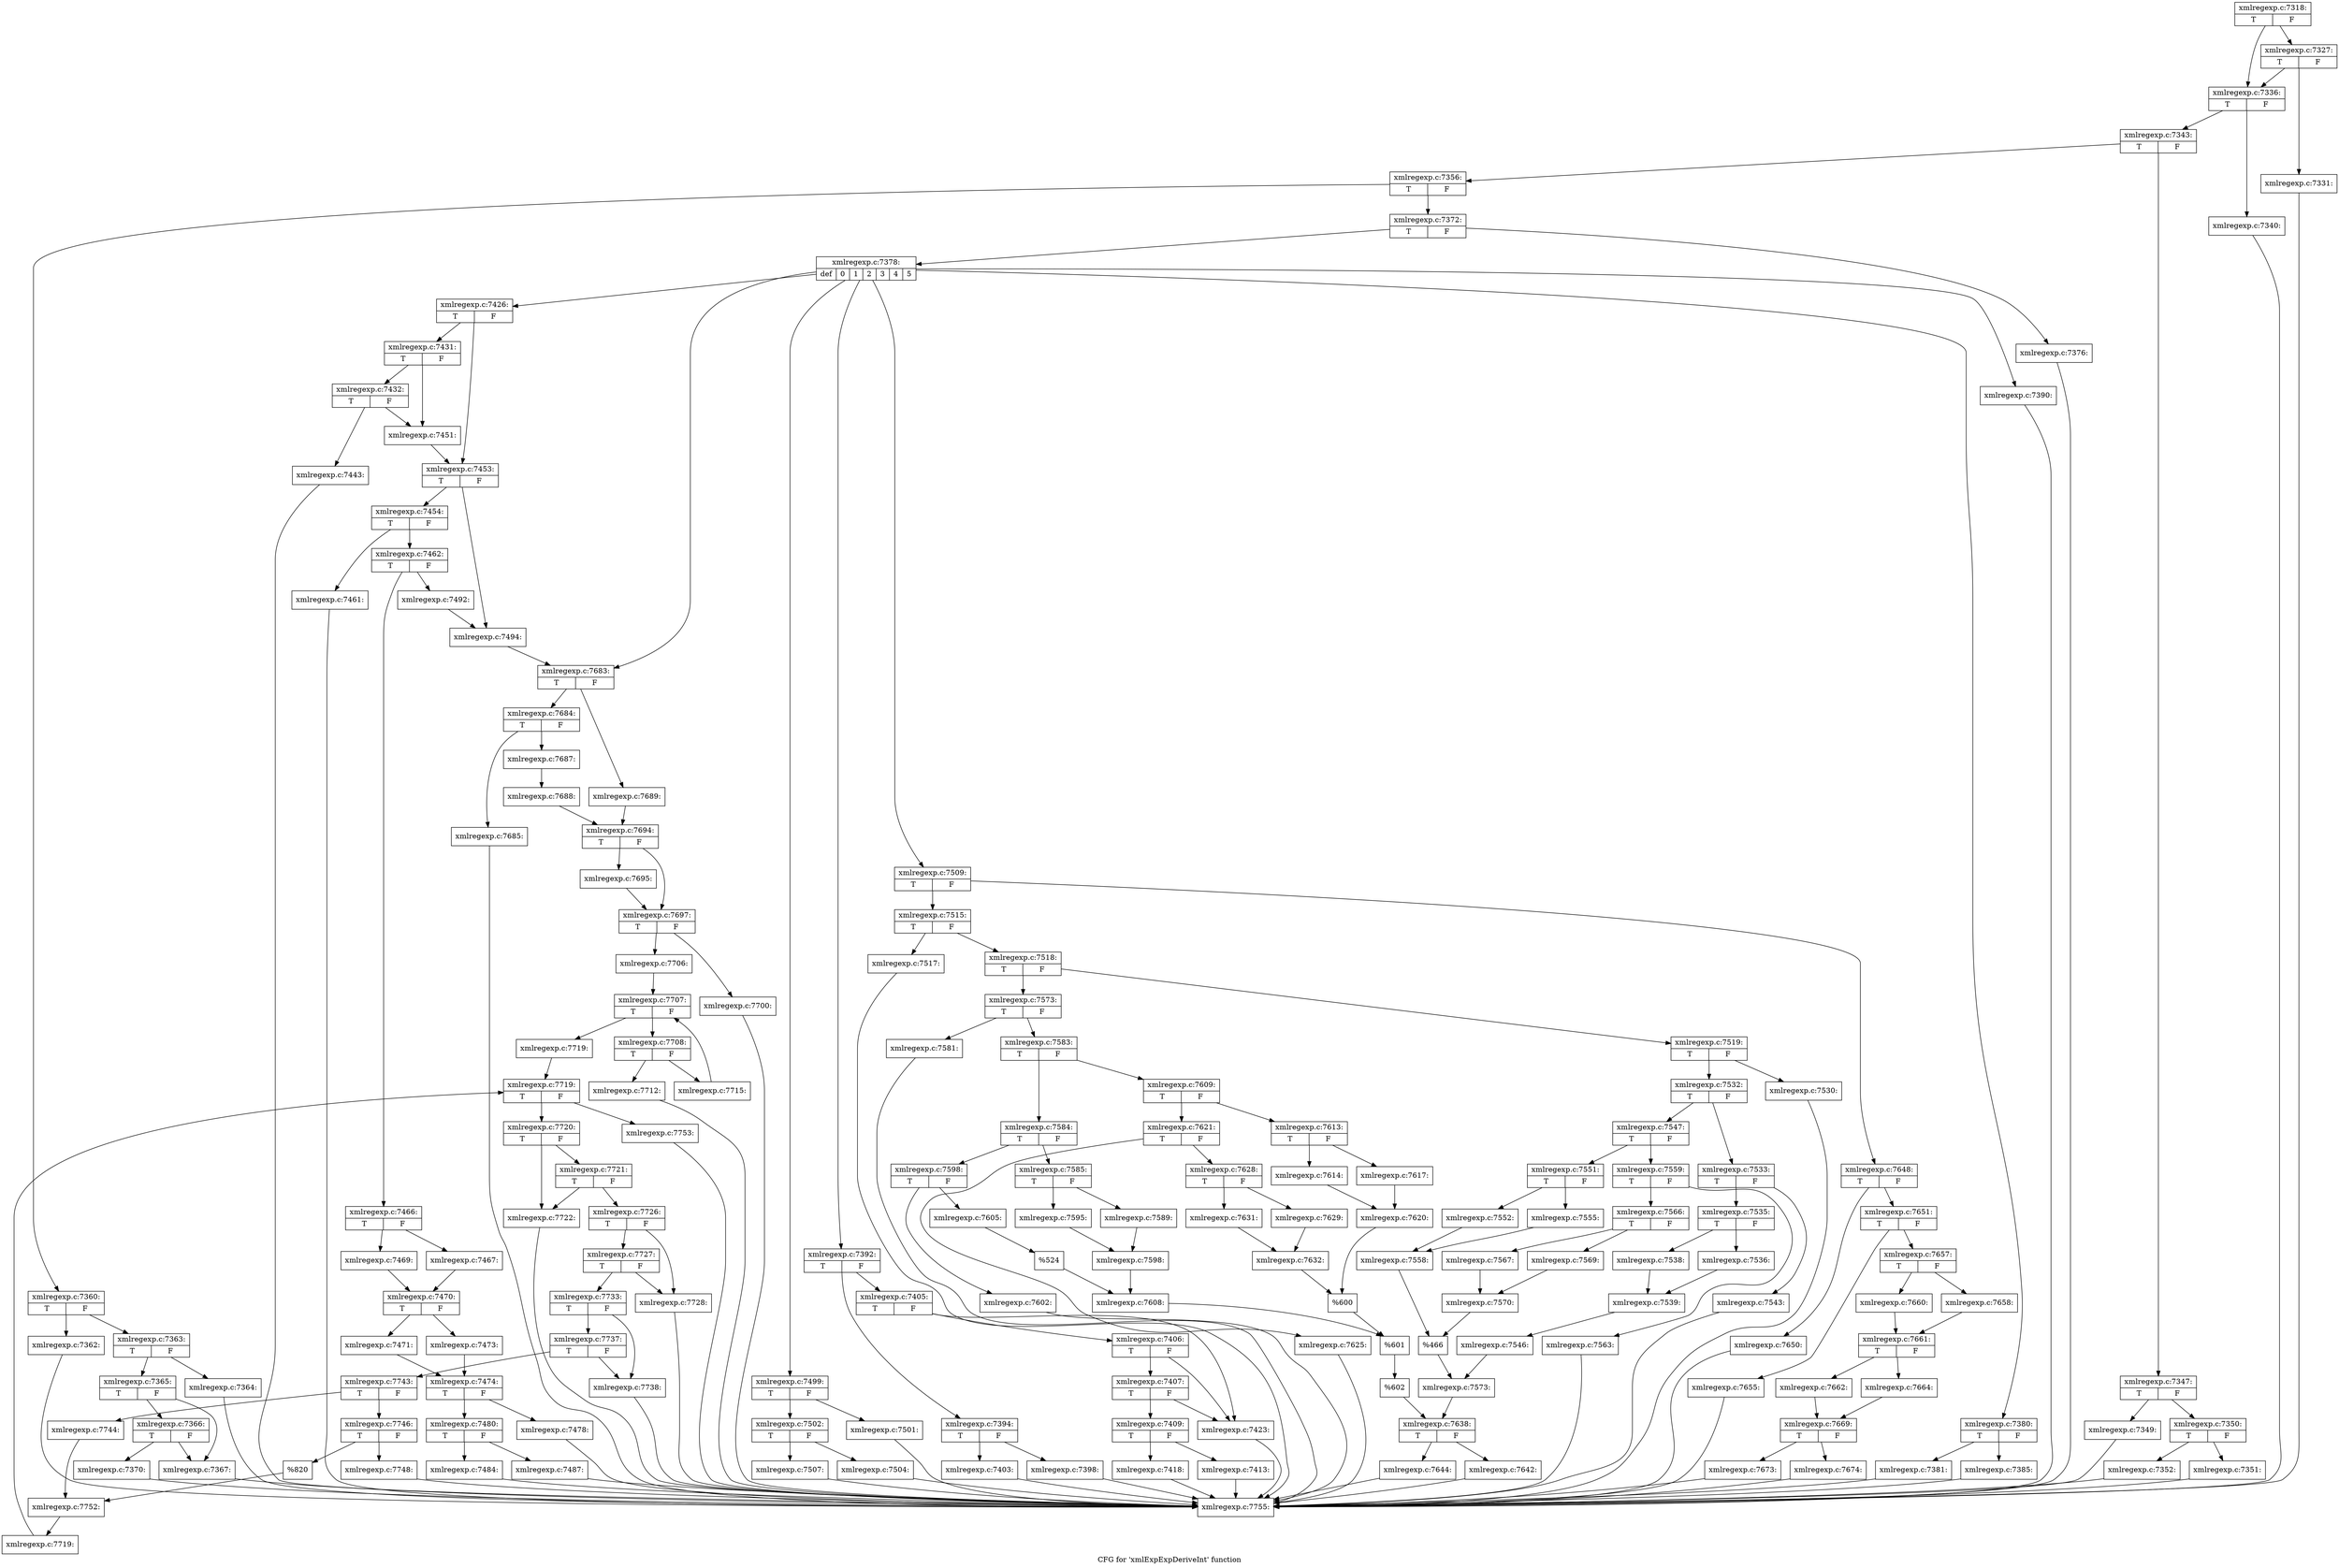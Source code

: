 digraph "CFG for 'xmlExpExpDeriveInt' function" {
	label="CFG for 'xmlExpExpDeriveInt' function";

	Node0x451abf0 [shape=record,label="{xmlregexp.c:7318:|{<s0>T|<s1>F}}"];
	Node0x451abf0 -> Node0x4530070;
	Node0x451abf0 -> Node0x4530020;
	Node0x4530070 [shape=record,label="{xmlregexp.c:7327:|{<s0>T|<s1>F}}"];
	Node0x4530070 -> Node0x452ffd0;
	Node0x4530070 -> Node0x4530020;
	Node0x452ffd0 [shape=record,label="{xmlregexp.c:7331:}"];
	Node0x452ffd0 -> Node0x452a3c0;
	Node0x4530020 [shape=record,label="{xmlregexp.c:7336:|{<s0>T|<s1>F}}"];
	Node0x4530020 -> Node0x4530a20;
	Node0x4530020 -> Node0x4530a70;
	Node0x4530a20 [shape=record,label="{xmlregexp.c:7340:}"];
	Node0x4530a20 -> Node0x452a3c0;
	Node0x4530a70 [shape=record,label="{xmlregexp.c:7343:|{<s0>T|<s1>F}}"];
	Node0x4530a70 -> Node0x45314b0;
	Node0x4530a70 -> Node0x4531500;
	Node0x45314b0 [shape=record,label="{xmlregexp.c:7347:|{<s0>T|<s1>F}}"];
	Node0x45314b0 -> Node0x4531ea0;
	Node0x45314b0 -> Node0x4531ef0;
	Node0x4531ea0 [shape=record,label="{xmlregexp.c:7349:}"];
	Node0x4531ea0 -> Node0x452a3c0;
	Node0x4531ef0 [shape=record,label="{xmlregexp.c:7350:|{<s0>T|<s1>F}}"];
	Node0x4531ef0 -> Node0x4532350;
	Node0x4531ef0 -> Node0x45323a0;
	Node0x4532350 [shape=record,label="{xmlregexp.c:7351:}"];
	Node0x4532350 -> Node0x452a3c0;
	Node0x45323a0 [shape=record,label="{xmlregexp.c:7352:}"];
	Node0x45323a0 -> Node0x452a3c0;
	Node0x4531500 [shape=record,label="{xmlregexp.c:7356:|{<s0>T|<s1>F}}"];
	Node0x4531500 -> Node0x45332f0;
	Node0x4531500 -> Node0x4533340;
	Node0x45332f0 [shape=record,label="{xmlregexp.c:7360:|{<s0>T|<s1>F}}"];
	Node0x45332f0 -> Node0x4533ce0;
	Node0x45332f0 -> Node0x4533d30;
	Node0x4533ce0 [shape=record,label="{xmlregexp.c:7362:}"];
	Node0x4533ce0 -> Node0x452a3c0;
	Node0x4533d30 [shape=record,label="{xmlregexp.c:7363:|{<s0>T|<s1>F}}"];
	Node0x4533d30 -> Node0x4534280;
	Node0x4533d30 -> Node0x45342d0;
	Node0x4534280 [shape=record,label="{xmlregexp.c:7364:}"];
	Node0x4534280 -> Node0x452a3c0;
	Node0x45342d0 [shape=record,label="{xmlregexp.c:7365:|{<s0>T|<s1>F}}"];
	Node0x45342d0 -> Node0x4534ce0;
	Node0x45342d0 -> Node0x4534d80;
	Node0x4534d80 [shape=record,label="{xmlregexp.c:7366:|{<s0>T|<s1>F}}"];
	Node0x4534d80 -> Node0x4534ce0;
	Node0x4534d80 -> Node0x4534d30;
	Node0x4534ce0 [shape=record,label="{xmlregexp.c:7367:}"];
	Node0x4534ce0 -> Node0x452a3c0;
	Node0x4534d30 [shape=record,label="{xmlregexp.c:7370:}"];
	Node0x4534d30 -> Node0x452a3c0;
	Node0x4533340 [shape=record,label="{xmlregexp.c:7372:|{<s0>T|<s1>F}}"];
	Node0x4533340 -> Node0x4535dd0;
	Node0x4533340 -> Node0x4535d80;
	Node0x4535d80 [shape=record,label="{xmlregexp.c:7376:}"];
	Node0x4535d80 -> Node0x452a3c0;
	Node0x4535dd0 [shape=record,label="{xmlregexp.c:7378:|{<s0>def|<s1>0|<s2>1|<s3>2|<s4>3|<s5>4|<s6>5}}"];
	Node0x4535dd0 -> Node0x4536450;
	Node0x4535dd0 -> Node0x4536a00;
	Node0x4535dd0 -> Node0x45371c0;
	Node0x4535dd0 -> Node0x45373e0;
	Node0x4535dd0 -> Node0x453a3b0;
	Node0x4535dd0 -> Node0x45422f0;
	Node0x4535dd0 -> Node0x4543ec0;
	Node0x4536a00 [shape=record,label="{xmlregexp.c:7380:|{<s0>T|<s1>F}}"];
	Node0x4536a00 -> Node0x4536af0;
	Node0x4536a00 -> Node0x4536b40;
	Node0x4536af0 [shape=record,label="{xmlregexp.c:7381:}"];
	Node0x4536af0 -> Node0x452a3c0;
	Node0x4536b40 [shape=record,label="{xmlregexp.c:7385:}"];
	Node0x4536b40 -> Node0x452a3c0;
	Node0x45371c0 [shape=record,label="{xmlregexp.c:7390:}"];
	Node0x45371c0 -> Node0x452a3c0;
	Node0x45373e0 [shape=record,label="{xmlregexp.c:7392:|{<s0>T|<s1>F}}"];
	Node0x45373e0 -> Node0x45374d0;
	Node0x45373e0 -> Node0x4537520;
	Node0x45374d0 [shape=record,label="{xmlregexp.c:7394:|{<s0>T|<s1>F}}"];
	Node0x45374d0 -> Node0x4537a70;
	Node0x45374d0 -> Node0x4537ac0;
	Node0x4537a70 [shape=record,label="{xmlregexp.c:7398:}"];
	Node0x4537a70 -> Node0x452a3c0;
	Node0x4537ac0 [shape=record,label="{xmlregexp.c:7403:}"];
	Node0x4537ac0 -> Node0x452a3c0;
	Node0x4537520 [shape=record,label="{xmlregexp.c:7405:|{<s0>T|<s1>F}}"];
	Node0x4537520 -> Node0x4538720;
	Node0x4537520 -> Node0x4538650;
	Node0x4538720 [shape=record,label="{xmlregexp.c:7406:|{<s0>T|<s1>F}}"];
	Node0x4538720 -> Node0x45386a0;
	Node0x4538720 -> Node0x4538650;
	Node0x45386a0 [shape=record,label="{xmlregexp.c:7407:|{<s0>T|<s1>F}}"];
	Node0x45386a0 -> Node0x4538600;
	Node0x45386a0 -> Node0x4538650;
	Node0x4538600 [shape=record,label="{xmlregexp.c:7409:|{<s0>T|<s1>F}}"];
	Node0x4538600 -> Node0x4539590;
	Node0x4538600 -> Node0x45395e0;
	Node0x4539590 [shape=record,label="{xmlregexp.c:7413:}"];
	Node0x4539590 -> Node0x452a3c0;
	Node0x45395e0 [shape=record,label="{xmlregexp.c:7418:}"];
	Node0x45395e0 -> Node0x452a3c0;
	Node0x4538650 [shape=record,label="{xmlregexp.c:7423:}"];
	Node0x4538650 -> Node0x452a3c0;
	Node0x453a3b0 [shape=record,label="{xmlregexp.c:7426:|{<s0>T|<s1>F}}"];
	Node0x453a3b0 -> Node0x453a4a0;
	Node0x453a3b0 -> Node0x453a4f0;
	Node0x453a4a0 [shape=record,label="{xmlregexp.c:7431:|{<s0>T|<s1>F}}"];
	Node0x453a4a0 -> Node0x453afd0;
	Node0x453a4a0 -> Node0x453af80;
	Node0x453afd0 [shape=record,label="{xmlregexp.c:7432:|{<s0>T|<s1>F}}"];
	Node0x453afd0 -> Node0x453af30;
	Node0x453afd0 -> Node0x453af80;
	Node0x453af30 [shape=record,label="{xmlregexp.c:7443:}"];
	Node0x453af30 -> Node0x452a3c0;
	Node0x453af80 [shape=record,label="{xmlregexp.c:7451:}"];
	Node0x453af80 -> Node0x453a4f0;
	Node0x453a4f0 [shape=record,label="{xmlregexp.c:7453:|{<s0>T|<s1>F}}"];
	Node0x453a4f0 -> Node0x453c3f0;
	Node0x453a4f0 -> Node0x453c440;
	Node0x453c3f0 [shape=record,label="{xmlregexp.c:7454:|{<s0>T|<s1>F}}"];
	Node0x453c3f0 -> Node0x453d480;
	Node0x453c3f0 -> Node0x453d4d0;
	Node0x453d480 [shape=record,label="{xmlregexp.c:7461:}"];
	Node0x453d480 -> Node0x452a3c0;
	Node0x453d4d0 [shape=record,label="{xmlregexp.c:7462:|{<s0>T|<s1>F}}"];
	Node0x453d4d0 -> Node0x453d930;
	Node0x453d4d0 -> Node0x453d980;
	Node0x453d930 [shape=record,label="{xmlregexp.c:7466:|{<s0>T|<s1>F}}"];
	Node0x453d930 -> Node0x453dda0;
	Node0x453d930 -> Node0x453de40;
	Node0x453dda0 [shape=record,label="{xmlregexp.c:7467:}"];
	Node0x453dda0 -> Node0x453ddf0;
	Node0x453de40 [shape=record,label="{xmlregexp.c:7469:}"];
	Node0x453de40 -> Node0x453ddf0;
	Node0x453ddf0 [shape=record,label="{xmlregexp.c:7470:|{<s0>T|<s1>F}}"];
	Node0x453ddf0 -> Node0x453e9b0;
	Node0x453ddf0 -> Node0x453ea50;
	Node0x453e9b0 [shape=record,label="{xmlregexp.c:7471:}"];
	Node0x453e9b0 -> Node0x453ea00;
	Node0x453ea50 [shape=record,label="{xmlregexp.c:7473:}"];
	Node0x453ea50 -> Node0x453ea00;
	Node0x453ea00 [shape=record,label="{xmlregexp.c:7474:|{<s0>T|<s1>F}}"];
	Node0x453ea00 -> Node0x45401e0;
	Node0x453ea00 -> Node0x4540230;
	Node0x45401e0 [shape=record,label="{xmlregexp.c:7478:}"];
	Node0x45401e0 -> Node0x452a3c0;
	Node0x4540230 [shape=record,label="{xmlregexp.c:7480:|{<s0>T|<s1>F}}"];
	Node0x4540230 -> Node0x45410e0;
	Node0x4540230 -> Node0x4541130;
	Node0x45410e0 [shape=record,label="{xmlregexp.c:7484:}"];
	Node0x45410e0 -> Node0x452a3c0;
	Node0x4541130 [shape=record,label="{xmlregexp.c:7487:}"];
	Node0x4541130 -> Node0x452a3c0;
	Node0x453d980 [shape=record,label="{xmlregexp.c:7492:}"];
	Node0x453d980 -> Node0x453c440;
	Node0x453c440 [shape=record,label="{xmlregexp.c:7494:}"];
	Node0x453c440 -> Node0x4536450;
	Node0x45422f0 [shape=record,label="{xmlregexp.c:7499:|{<s0>T|<s1>F}}"];
	Node0x45422f0 -> Node0x4542890;
	Node0x45422f0 -> Node0x45428e0;
	Node0x4542890 [shape=record,label="{xmlregexp.c:7501:}"];
	Node0x4542890 -> Node0x452a3c0;
	Node0x45428e0 [shape=record,label="{xmlregexp.c:7502:|{<s0>T|<s1>F}}"];
	Node0x45428e0 -> Node0x45432f0;
	Node0x45428e0 -> Node0x4543340;
	Node0x45432f0 [shape=record,label="{xmlregexp.c:7504:}"];
	Node0x45432f0 -> Node0x452a3c0;
	Node0x4543340 [shape=record,label="{xmlregexp.c:7507:}"];
	Node0x4543340 -> Node0x452a3c0;
	Node0x4543ec0 [shape=record,label="{xmlregexp.c:7509:|{<s0>T|<s1>F}}"];
	Node0x4543ec0 -> Node0x4544590;
	Node0x4543ec0 -> Node0x45445e0;
	Node0x4544590 [shape=record,label="{xmlregexp.c:7515:|{<s0>T|<s1>F}}"];
	Node0x4544590 -> Node0x45450b0;
	Node0x4544590 -> Node0x4545100;
	Node0x45450b0 [shape=record,label="{xmlregexp.c:7517:}"];
	Node0x45450b0 -> Node0x452a3c0;
	Node0x4545100 [shape=record,label="{xmlregexp.c:7518:|{<s0>T|<s1>F}}"];
	Node0x4545100 -> Node0x4545560;
	Node0x4545100 -> Node0x4545600;
	Node0x4545560 [shape=record,label="{xmlregexp.c:7519:|{<s0>T|<s1>F}}"];
	Node0x4545560 -> Node0x45465e0;
	Node0x4545560 -> Node0x4546910;
	Node0x45465e0 [shape=record,label="{xmlregexp.c:7530:}"];
	Node0x45465e0 -> Node0x452a3c0;
	Node0x4546910 [shape=record,label="{xmlregexp.c:7532:|{<s0>T|<s1>F}}"];
	Node0x4546910 -> Node0x4547030;
	Node0x4546910 -> Node0x45470d0;
	Node0x4547030 [shape=record,label="{xmlregexp.c:7533:|{<s0>T|<s1>F}}"];
	Node0x4547030 -> Node0x45477b0;
	Node0x4547030 -> Node0x4547850;
	Node0x45477b0 [shape=record,label="{xmlregexp.c:7535:|{<s0>T|<s1>F}}"];
	Node0x45477b0 -> Node0x4547d90;
	Node0x45477b0 -> Node0x4547e30;
	Node0x4547d90 [shape=record,label="{xmlregexp.c:7536:}"];
	Node0x4547d90 -> Node0x4547de0;
	Node0x4547e30 [shape=record,label="{xmlregexp.c:7538:}"];
	Node0x4547e30 -> Node0x4547de0;
	Node0x4547de0 [shape=record,label="{xmlregexp.c:7539:}"];
	Node0x4547de0 -> Node0x4547800;
	Node0x4547850 [shape=record,label="{xmlregexp.c:7543:}"];
	Node0x4547850 -> Node0x452a3c0;
	Node0x4547800 [shape=record,label="{xmlregexp.c:7546:}"];
	Node0x4547800 -> Node0x4547080;
	Node0x45470d0 [shape=record,label="{xmlregexp.c:7547:|{<s0>T|<s1>F}}"];
	Node0x45470d0 -> Node0x4549700;
	Node0x45470d0 -> Node0x45497a0;
	Node0x4549700 [shape=record,label="{xmlregexp.c:7551:|{<s0>T|<s1>F}}"];
	Node0x4549700 -> Node0x4549d40;
	Node0x4549700 -> Node0x4549de0;
	Node0x4549d40 [shape=record,label="{xmlregexp.c:7552:}"];
	Node0x4549d40 -> Node0x4549d90;
	Node0x4549de0 [shape=record,label="{xmlregexp.c:7555:}"];
	Node0x4549de0 -> Node0x4549d90;
	Node0x4549d90 [shape=record,label="{xmlregexp.c:7558:}"];
	Node0x4549d90 -> Node0x4549750;
	Node0x45497a0 [shape=record,label="{xmlregexp.c:7559:|{<s0>T|<s1>F}}"];
	Node0x45497a0 -> Node0x454b510;
	Node0x45497a0 -> Node0x454b560;
	Node0x454b510 [shape=record,label="{xmlregexp.c:7563:}"];
	Node0x454b510 -> Node0x452a3c0;
	Node0x454b560 [shape=record,label="{xmlregexp.c:7566:|{<s0>T|<s1>F}}"];
	Node0x454b560 -> Node0x454c290;
	Node0x454b560 -> Node0x454c330;
	Node0x454c290 [shape=record,label="{xmlregexp.c:7567:}"];
	Node0x454c290 -> Node0x454c2e0;
	Node0x454c330 [shape=record,label="{xmlregexp.c:7569:}"];
	Node0x454c330 -> Node0x454c2e0;
	Node0x454c2e0 [shape=record,label="{xmlregexp.c:7570:}"];
	Node0x454c2e0 -> Node0x4549750;
	Node0x4549750 [shape=record,label="{%466}"];
	Node0x4549750 -> Node0x4547080;
	Node0x4547080 [shape=record,label="{xmlregexp.c:7573:}"];
	Node0x4547080 -> Node0x45455b0;
	Node0x4545600 [shape=record,label="{xmlregexp.c:7573:|{<s0>T|<s1>F}}"];
	Node0x4545600 -> Node0x454e1c0;
	Node0x4545600 -> Node0x454e120;
	Node0x454e120 [shape=record,label="{xmlregexp.c:7581:}"];
	Node0x454e120 -> Node0x452a3c0;
	Node0x454e1c0 [shape=record,label="{xmlregexp.c:7583:|{<s0>T|<s1>F}}"];
	Node0x454e1c0 -> Node0x454ea40;
	Node0x454e1c0 -> Node0x454eae0;
	Node0x454ea40 [shape=record,label="{xmlregexp.c:7584:|{<s0>T|<s1>F}}"];
	Node0x454ea40 -> Node0x454f080;
	Node0x454ea40 -> Node0x454f120;
	Node0x454f080 [shape=record,label="{xmlregexp.c:7585:|{<s0>T|<s1>F}}"];
	Node0x454f080 -> Node0x454f6a0;
	Node0x454f080 -> Node0x454f740;
	Node0x454f6a0 [shape=record,label="{xmlregexp.c:7589:}"];
	Node0x454f6a0 -> Node0x454f6f0;
	Node0x454f740 [shape=record,label="{xmlregexp.c:7595:}"];
	Node0x454f740 -> Node0x454f6f0;
	Node0x454f6f0 [shape=record,label="{xmlregexp.c:7598:}"];
	Node0x454f6f0 -> Node0x454f0d0;
	Node0x454f120 [shape=record,label="{xmlregexp.c:7598:|{<s0>T|<s1>F}}"];
	Node0x454f120 -> Node0x4550c80;
	Node0x454f120 -> Node0x4550d20;
	Node0x4550c80 [shape=record,label="{xmlregexp.c:7602:}"];
	Node0x4550c80 -> Node0x452a3c0;
	Node0x4550d20 [shape=record,label="{xmlregexp.c:7605:}"];
	Node0x4550d20 -> Node0x4550cd0;
	Node0x4550cd0 [shape=record,label="{%524}"];
	Node0x4550cd0 -> Node0x454f0d0;
	Node0x454f0d0 [shape=record,label="{xmlregexp.c:7608:}"];
	Node0x454f0d0 -> Node0x454ea90;
	Node0x454eae0 [shape=record,label="{xmlregexp.c:7609:|{<s0>T|<s1>F}}"];
	Node0x454eae0 -> Node0x4551ed0;
	Node0x454eae0 -> Node0x4551f70;
	Node0x4551ed0 [shape=record,label="{xmlregexp.c:7613:|{<s0>T|<s1>F}}"];
	Node0x4551ed0 -> Node0x4552590;
	Node0x4551ed0 -> Node0x4552630;
	Node0x4552590 [shape=record,label="{xmlregexp.c:7614:}"];
	Node0x4552590 -> Node0x45525e0;
	Node0x4552630 [shape=record,label="{xmlregexp.c:7617:}"];
	Node0x4552630 -> Node0x45525e0;
	Node0x45525e0 [shape=record,label="{xmlregexp.c:7620:}"];
	Node0x45525e0 -> Node0x4551f20;
	Node0x4551f70 [shape=record,label="{xmlregexp.c:7621:|{<s0>T|<s1>F}}"];
	Node0x4551f70 -> Node0x4553be0;
	Node0x4551f70 -> Node0x4553c30;
	Node0x4553be0 [shape=record,label="{xmlregexp.c:7625:}"];
	Node0x4553be0 -> Node0x452a3c0;
	Node0x4553c30 [shape=record,label="{xmlregexp.c:7628:|{<s0>T|<s1>F}}"];
	Node0x4553c30 -> Node0x45548a0;
	Node0x4553c30 -> Node0x4554940;
	Node0x45548a0 [shape=record,label="{xmlregexp.c:7629:}"];
	Node0x45548a0 -> Node0x45548f0;
	Node0x4554940 [shape=record,label="{xmlregexp.c:7631:}"];
	Node0x4554940 -> Node0x45548f0;
	Node0x45548f0 [shape=record,label="{xmlregexp.c:7632:}"];
	Node0x45548f0 -> Node0x4551f20;
	Node0x4551f20 [shape=record,label="{%600}"];
	Node0x4551f20 -> Node0x454ea90;
	Node0x454ea90 [shape=record,label="{%601}"];
	Node0x454ea90 -> Node0x454e170;
	Node0x454e170 [shape=record,label="{%602}"];
	Node0x454e170 -> Node0x45455b0;
	Node0x45455b0 [shape=record,label="{xmlregexp.c:7638:|{<s0>T|<s1>F}}"];
	Node0x45455b0 -> Node0x4556e60;
	Node0x45455b0 -> Node0x4556eb0;
	Node0x4556e60 [shape=record,label="{xmlregexp.c:7642:}"];
	Node0x4556e60 -> Node0x452a3c0;
	Node0x4556eb0 [shape=record,label="{xmlregexp.c:7644:}"];
	Node0x4556eb0 -> Node0x452a3c0;
	Node0x45445e0 [shape=record,label="{xmlregexp.c:7648:|{<s0>T|<s1>F}}"];
	Node0x45445e0 -> Node0x4557f90;
	Node0x45445e0 -> Node0x4557fe0;
	Node0x4557f90 [shape=record,label="{xmlregexp.c:7650:}"];
	Node0x4557f90 -> Node0x452a3c0;
	Node0x4557fe0 [shape=record,label="{xmlregexp.c:7651:|{<s0>T|<s1>F}}"];
	Node0x4557fe0 -> Node0x4558440;
	Node0x4557fe0 -> Node0x4558490;
	Node0x4558440 [shape=record,label="{xmlregexp.c:7655:}"];
	Node0x4558440 -> Node0x452a3c0;
	Node0x4558490 [shape=record,label="{xmlregexp.c:7657:|{<s0>T|<s1>F}}"];
	Node0x4558490 -> Node0x4558ab0;
	Node0x4558490 -> Node0x4558b50;
	Node0x4558ab0 [shape=record,label="{xmlregexp.c:7658:}"];
	Node0x4558ab0 -> Node0x4558b00;
	Node0x4558b50 [shape=record,label="{xmlregexp.c:7660:}"];
	Node0x4558b50 -> Node0x4558b00;
	Node0x4558b00 [shape=record,label="{xmlregexp.c:7661:|{<s0>T|<s1>F}}"];
	Node0x4558b00 -> Node0x45596f0;
	Node0x4558b00 -> Node0x4559790;
	Node0x45596f0 [shape=record,label="{xmlregexp.c:7662:}"];
	Node0x45596f0 -> Node0x4559740;
	Node0x4559790 [shape=record,label="{xmlregexp.c:7664:}"];
	Node0x4559790 -> Node0x4559740;
	Node0x4559740 [shape=record,label="{xmlregexp.c:7669:|{<s0>T|<s1>F}}"];
	Node0x4559740 -> Node0x455adb0;
	Node0x4559740 -> Node0x455ae00;
	Node0x455adb0 [shape=record,label="{xmlregexp.c:7673:}"];
	Node0x455adb0 -> Node0x452a3c0;
	Node0x455ae00 [shape=record,label="{xmlregexp.c:7674:}"];
	Node0x455ae00 -> Node0x452a3c0;
	Node0x4536450 [shape=record,label="{xmlregexp.c:7683:|{<s0>T|<s1>F}}"];
	Node0x4536450 -> Node0x45366c0;
	Node0x4536450 -> Node0x455b9e0;
	Node0x45366c0 [shape=record,label="{xmlregexp.c:7684:|{<s0>T|<s1>F}}"];
	Node0x45366c0 -> Node0x455bf60;
	Node0x45366c0 -> Node0x455bec0;
	Node0x455bec0 [shape=record,label="{xmlregexp.c:7685:}"];
	Node0x455bec0 -> Node0x452a3c0;
	Node0x455bf60 [shape=record,label="{xmlregexp.c:7687:}"];
	Node0x455bf60 -> Node0x455bf10;
	Node0x455bf10 [shape=record,label="{xmlregexp.c:7688:}"];
	Node0x455bf10 -> Node0x455b990;
	Node0x455b9e0 [shape=record,label="{xmlregexp.c:7689:}"];
	Node0x455b9e0 -> Node0x455b990;
	Node0x455b990 [shape=record,label="{xmlregexp.c:7694:|{<s0>T|<s1>F}}"];
	Node0x455b990 -> Node0x455ca00;
	Node0x455b990 -> Node0x455ca50;
	Node0x455ca00 [shape=record,label="{xmlregexp.c:7695:}"];
	Node0x455ca00 -> Node0x455ca50;
	Node0x455ca50 [shape=record,label="{xmlregexp.c:7697:|{<s0>T|<s1>F}}"];
	Node0x455ca50 -> Node0x455d6d0;
	Node0x455ca50 -> Node0x455d720;
	Node0x455d6d0 [shape=record,label="{xmlregexp.c:7700:}"];
	Node0x455d6d0 -> Node0x452a3c0;
	Node0x455d720 [shape=record,label="{xmlregexp.c:7706:}"];
	Node0x455d720 -> Node0x455e180;
	Node0x455e180 [shape=record,label="{xmlregexp.c:7707:|{<s0>T|<s1>F}}"];
	Node0x455e180 -> Node0x455e540;
	Node0x455e180 -> Node0x455e3a0;
	Node0x455e540 [shape=record,label="{xmlregexp.c:7708:|{<s0>T|<s1>F}}"];
	Node0x455e540 -> Node0x455f0c0;
	Node0x455e540 -> Node0x455f110;
	Node0x455f0c0 [shape=record,label="{xmlregexp.c:7712:}"];
	Node0x455f0c0 -> Node0x452a3c0;
	Node0x455f110 [shape=record,label="{xmlregexp.c:7715:}"];
	Node0x455f110 -> Node0x455e180;
	Node0x455e3a0 [shape=record,label="{xmlregexp.c:7719:}"];
	Node0x455e3a0 -> Node0x4560470;
	Node0x4560470 [shape=record,label="{xmlregexp.c:7719:|{<s0>T|<s1>F}}"];
	Node0x4560470 -> Node0x4560750;
	Node0x4560470 -> Node0x45602d0;
	Node0x4560750 [shape=record,label="{xmlregexp.c:7720:|{<s0>T|<s1>F}}"];
	Node0x4560750 -> Node0x4560f70;
	Node0x4560750 -> Node0x4561010;
	Node0x4561010 [shape=record,label="{xmlregexp.c:7721:|{<s0>T|<s1>F}}"];
	Node0x4561010 -> Node0x4560f70;
	Node0x4561010 -> Node0x4560fc0;
	Node0x4560f70 [shape=record,label="{xmlregexp.c:7722:}"];
	Node0x4560f70 -> Node0x452a3c0;
	Node0x4560fc0 [shape=record,label="{xmlregexp.c:7726:|{<s0>T|<s1>F}}"];
	Node0x4560fc0 -> Node0x4562220;
	Node0x4560fc0 -> Node0x45622c0;
	Node0x45622c0 [shape=record,label="{xmlregexp.c:7727:|{<s0>T|<s1>F}}"];
	Node0x45622c0 -> Node0x4562220;
	Node0x45622c0 -> Node0x4562270;
	Node0x4562220 [shape=record,label="{xmlregexp.c:7728:}"];
	Node0x4562220 -> Node0x452a3c0;
	Node0x4562270 [shape=record,label="{xmlregexp.c:7733:|{<s0>T|<s1>F}}"];
	Node0x4562270 -> Node0x45638c0;
	Node0x4562270 -> Node0x4563960;
	Node0x4563960 [shape=record,label="{xmlregexp.c:7737:|{<s0>T|<s1>F}}"];
	Node0x4563960 -> Node0x45638c0;
	Node0x4563960 -> Node0x4563910;
	Node0x45638c0 [shape=record,label="{xmlregexp.c:7738:}"];
	Node0x45638c0 -> Node0x452a3c0;
	Node0x4563910 [shape=record,label="{xmlregexp.c:7743:|{<s0>T|<s1>F}}"];
	Node0x4563910 -> Node0x4564610;
	Node0x4563910 -> Node0x45646b0;
	Node0x4564610 [shape=record,label="{xmlregexp.c:7744:}"];
	Node0x4564610 -> Node0x4564660;
	Node0x45646b0 [shape=record,label="{xmlregexp.c:7746:|{<s0>T|<s1>F}}"];
	Node0x45646b0 -> Node0x4565080;
	Node0x45646b0 -> Node0x45650d0;
	Node0x4565080 [shape=record,label="{xmlregexp.c:7748:}"];
	Node0x4565080 -> Node0x452a3c0;
	Node0x45650d0 [shape=record,label="{%820}"];
	Node0x45650d0 -> Node0x4564660;
	Node0x4564660 [shape=record,label="{xmlregexp.c:7752:}"];
	Node0x4564660 -> Node0x45606c0;
	Node0x45606c0 [shape=record,label="{xmlregexp.c:7719:}"];
	Node0x45606c0 -> Node0x4560470;
	Node0x45602d0 [shape=record,label="{xmlregexp.c:7753:}"];
	Node0x45602d0 -> Node0x452a3c0;
	Node0x452a3c0 [shape=record,label="{xmlregexp.c:7755:}"];
}
